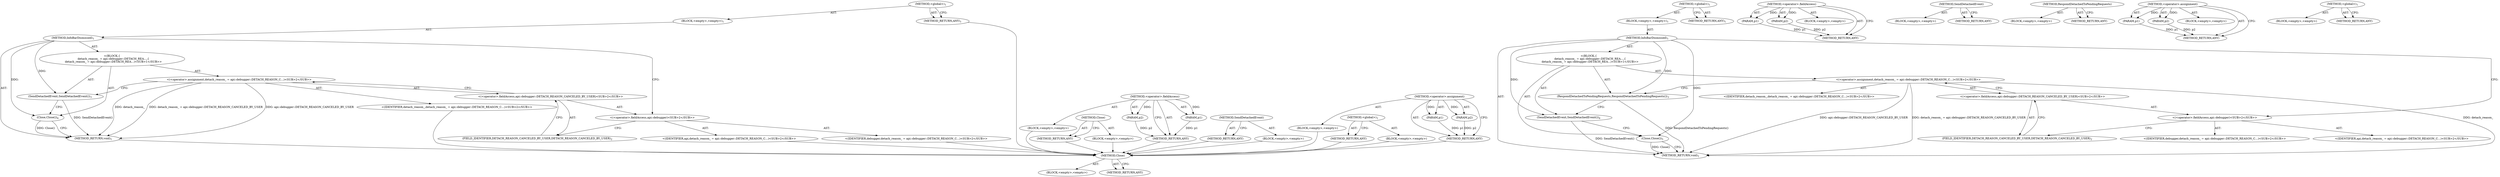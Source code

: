 digraph "&lt;global&gt;" {
vulnerable_6 [label=<(METHOD,&lt;global&gt;)<SUB>1</SUB>>];
vulnerable_7 [label=<(BLOCK,&lt;empty&gt;,&lt;empty&gt;)<SUB>1</SUB>>];
vulnerable_8 [label=<(METHOD,InfoBarDismissed)<SUB>1</SUB>>];
vulnerable_9 [label="<(BLOCK,{
   detach_reason_ = api::debugger::DETACH_REA...,{
   detach_reason_ = api::debugger::DETACH_REA...)<SUB>1</SUB>>"];
vulnerable_10 [label="<(&lt;operator&gt;.assignment,detach_reason_ = api::debugger::DETACH_REASON_C...)<SUB>2</SUB>>"];
vulnerable_11 [label="<(IDENTIFIER,detach_reason_,detach_reason_ = api::debugger::DETACH_REASON_C...)<SUB>2</SUB>>"];
vulnerable_12 [label="<(&lt;operator&gt;.fieldAccess,api::debugger::DETACH_REASON_CANCELED_BY_USER)<SUB>2</SUB>>"];
vulnerable_13 [label="<(&lt;operator&gt;.fieldAccess,api::debugger)<SUB>2</SUB>>"];
vulnerable_14 [label="<(IDENTIFIER,api,detach_reason_ = api::debugger::DETACH_REASON_C...)<SUB>2</SUB>>"];
vulnerable_15 [label="<(IDENTIFIER,debugger,detach_reason_ = api::debugger::DETACH_REASON_C...)<SUB>2</SUB>>"];
vulnerable_16 [label=<(FIELD_IDENTIFIER,DETACH_REASON_CANCELED_BY_USER,DETACH_REASON_CANCELED_BY_USER)<SUB>2</SUB>>];
vulnerable_17 [label=<(SendDetachedEvent,SendDetachedEvent())<SUB>3</SUB>>];
vulnerable_18 [label=<(Close,Close())<SUB>4</SUB>>];
vulnerable_19 [label=<(METHOD_RETURN,void)<SUB>1</SUB>>];
vulnerable_21 [label=<(METHOD_RETURN,ANY)<SUB>1</SUB>>];
vulnerable_41 [label=<(METHOD,&lt;operator&gt;.fieldAccess)>];
vulnerable_42 [label=<(PARAM,p1)>];
vulnerable_43 [label=<(PARAM,p2)>];
vulnerable_44 [label=<(BLOCK,&lt;empty&gt;,&lt;empty&gt;)>];
vulnerable_45 [label=<(METHOD_RETURN,ANY)>];
vulnerable_49 [label=<(METHOD,Close)>];
vulnerable_50 [label=<(BLOCK,&lt;empty&gt;,&lt;empty&gt;)>];
vulnerable_51 [label=<(METHOD_RETURN,ANY)>];
vulnerable_46 [label=<(METHOD,SendDetachedEvent)>];
vulnerable_47 [label=<(BLOCK,&lt;empty&gt;,&lt;empty&gt;)>];
vulnerable_48 [label=<(METHOD_RETURN,ANY)>];
vulnerable_36 [label=<(METHOD,&lt;operator&gt;.assignment)>];
vulnerable_37 [label=<(PARAM,p1)>];
vulnerable_38 [label=<(PARAM,p2)>];
vulnerable_39 [label=<(BLOCK,&lt;empty&gt;,&lt;empty&gt;)>];
vulnerable_40 [label=<(METHOD_RETURN,ANY)>];
vulnerable_30 [label=<(METHOD,&lt;global&gt;)<SUB>1</SUB>>];
vulnerable_31 [label=<(BLOCK,&lt;empty&gt;,&lt;empty&gt;)>];
vulnerable_32 [label=<(METHOD_RETURN,ANY)>];
fixed_53 [label=<(METHOD,Close)>];
fixed_54 [label=<(BLOCK,&lt;empty&gt;,&lt;empty&gt;)>];
fixed_55 [label=<(METHOD_RETURN,ANY)>];
fixed_6 [label=<(METHOD,&lt;global&gt;)<SUB>1</SUB>>];
fixed_7 [label=<(BLOCK,&lt;empty&gt;,&lt;empty&gt;)<SUB>1</SUB>>];
fixed_8 [label=<(METHOD,InfoBarDismissed)<SUB>1</SUB>>];
fixed_9 [label="<(BLOCK,{
   detach_reason_ = api::debugger::DETACH_REA...,{
   detach_reason_ = api::debugger::DETACH_REA...)<SUB>1</SUB>>"];
fixed_10 [label="<(&lt;operator&gt;.assignment,detach_reason_ = api::debugger::DETACH_REASON_C...)<SUB>2</SUB>>"];
fixed_11 [label="<(IDENTIFIER,detach_reason_,detach_reason_ = api::debugger::DETACH_REASON_C...)<SUB>2</SUB>>"];
fixed_12 [label="<(&lt;operator&gt;.fieldAccess,api::debugger::DETACH_REASON_CANCELED_BY_USER)<SUB>2</SUB>>"];
fixed_13 [label="<(&lt;operator&gt;.fieldAccess,api::debugger)<SUB>2</SUB>>"];
fixed_14 [label="<(IDENTIFIER,api,detach_reason_ = api::debugger::DETACH_REASON_C...)<SUB>2</SUB>>"];
fixed_15 [label="<(IDENTIFIER,debugger,detach_reason_ = api::debugger::DETACH_REASON_C...)<SUB>2</SUB>>"];
fixed_16 [label=<(FIELD_IDENTIFIER,DETACH_REASON_CANCELED_BY_USER,DETACH_REASON_CANCELED_BY_USER)<SUB>2</SUB>>];
fixed_17 [label=<(RespondDetachedToPendingRequests,RespondDetachedToPendingRequests())<SUB>3</SUB>>];
fixed_18 [label=<(SendDetachedEvent,SendDetachedEvent())<SUB>4</SUB>>];
fixed_19 [label=<(Close,Close())<SUB>5</SUB>>];
fixed_20 [label=<(METHOD_RETURN,void)<SUB>1</SUB>>];
fixed_22 [label=<(METHOD_RETURN,ANY)<SUB>1</SUB>>];
fixed_42 [label=<(METHOD,&lt;operator&gt;.fieldAccess)>];
fixed_43 [label=<(PARAM,p1)>];
fixed_44 [label=<(PARAM,p2)>];
fixed_45 [label=<(BLOCK,&lt;empty&gt;,&lt;empty&gt;)>];
fixed_46 [label=<(METHOD_RETURN,ANY)>];
fixed_50 [label=<(METHOD,SendDetachedEvent)>];
fixed_51 [label=<(BLOCK,&lt;empty&gt;,&lt;empty&gt;)>];
fixed_52 [label=<(METHOD_RETURN,ANY)>];
fixed_47 [label=<(METHOD,RespondDetachedToPendingRequests)>];
fixed_48 [label=<(BLOCK,&lt;empty&gt;,&lt;empty&gt;)>];
fixed_49 [label=<(METHOD_RETURN,ANY)>];
fixed_37 [label=<(METHOD,&lt;operator&gt;.assignment)>];
fixed_38 [label=<(PARAM,p1)>];
fixed_39 [label=<(PARAM,p2)>];
fixed_40 [label=<(BLOCK,&lt;empty&gt;,&lt;empty&gt;)>];
fixed_41 [label=<(METHOD_RETURN,ANY)>];
fixed_31 [label=<(METHOD,&lt;global&gt;)<SUB>1</SUB>>];
fixed_32 [label=<(BLOCK,&lt;empty&gt;,&lt;empty&gt;)>];
fixed_33 [label=<(METHOD_RETURN,ANY)>];
vulnerable_6 -> vulnerable_7  [key=0, label="AST: "];
vulnerable_6 -> vulnerable_21  [key=0, label="AST: "];
vulnerable_6 -> vulnerable_21  [key=1, label="CFG: "];
vulnerable_7 -> vulnerable_8  [key=0, label="AST: "];
vulnerable_8 -> vulnerable_9  [key=0, label="AST: "];
vulnerable_8 -> vulnerable_19  [key=0, label="AST: "];
vulnerable_8 -> vulnerable_13  [key=0, label="CFG: "];
vulnerable_8 -> vulnerable_17  [key=0, label="DDG: "];
vulnerable_8 -> vulnerable_18  [key=0, label="DDG: "];
vulnerable_9 -> vulnerable_10  [key=0, label="AST: "];
vulnerable_9 -> vulnerable_17  [key=0, label="AST: "];
vulnerable_9 -> vulnerable_18  [key=0, label="AST: "];
vulnerable_10 -> vulnerable_11  [key=0, label="AST: "];
vulnerable_10 -> vulnerable_12  [key=0, label="AST: "];
vulnerable_10 -> vulnerable_17  [key=0, label="CFG: "];
vulnerable_10 -> vulnerable_19  [key=0, label="DDG: api::debugger::DETACH_REASON_CANCELED_BY_USER"];
vulnerable_10 -> vulnerable_19  [key=1, label="DDG: detach_reason_ = api::debugger::DETACH_REASON_CANCELED_BY_USER"];
vulnerable_10 -> vulnerable_19  [key=2, label="DDG: detach_reason_"];
vulnerable_11 -> fixed_53  [key=0];
vulnerable_12 -> vulnerable_13  [key=0, label="AST: "];
vulnerable_12 -> vulnerable_16  [key=0, label="AST: "];
vulnerable_12 -> vulnerable_10  [key=0, label="CFG: "];
vulnerable_13 -> vulnerable_14  [key=0, label="AST: "];
vulnerable_13 -> vulnerable_15  [key=0, label="AST: "];
vulnerable_13 -> vulnerable_16  [key=0, label="CFG: "];
vulnerable_14 -> fixed_53  [key=0];
vulnerable_15 -> fixed_53  [key=0];
vulnerable_16 -> vulnerable_12  [key=0, label="CFG: "];
vulnerable_17 -> vulnerable_18  [key=0, label="CFG: "];
vulnerable_17 -> vulnerable_19  [key=0, label="DDG: SendDetachedEvent()"];
vulnerable_18 -> vulnerable_19  [key=0, label="CFG: "];
vulnerable_18 -> vulnerable_19  [key=1, label="DDG: Close()"];
vulnerable_19 -> fixed_53  [key=0];
vulnerable_21 -> fixed_53  [key=0];
vulnerable_41 -> vulnerable_42  [key=0, label="AST: "];
vulnerable_41 -> vulnerable_42  [key=1, label="DDG: "];
vulnerable_41 -> vulnerable_44  [key=0, label="AST: "];
vulnerable_41 -> vulnerable_43  [key=0, label="AST: "];
vulnerable_41 -> vulnerable_43  [key=1, label="DDG: "];
vulnerable_41 -> vulnerable_45  [key=0, label="AST: "];
vulnerable_41 -> vulnerable_45  [key=1, label="CFG: "];
vulnerable_42 -> vulnerable_45  [key=0, label="DDG: p1"];
vulnerable_43 -> vulnerable_45  [key=0, label="DDG: p2"];
vulnerable_44 -> fixed_53  [key=0];
vulnerable_45 -> fixed_53  [key=0];
vulnerable_49 -> vulnerable_50  [key=0, label="AST: "];
vulnerable_49 -> vulnerable_51  [key=0, label="AST: "];
vulnerable_49 -> vulnerable_51  [key=1, label="CFG: "];
vulnerable_50 -> fixed_53  [key=0];
vulnerable_51 -> fixed_53  [key=0];
vulnerable_46 -> vulnerable_47  [key=0, label="AST: "];
vulnerable_46 -> vulnerable_48  [key=0, label="AST: "];
vulnerable_46 -> vulnerable_48  [key=1, label="CFG: "];
vulnerable_47 -> fixed_53  [key=0];
vulnerable_48 -> fixed_53  [key=0];
vulnerable_36 -> vulnerable_37  [key=0, label="AST: "];
vulnerable_36 -> vulnerable_37  [key=1, label="DDG: "];
vulnerable_36 -> vulnerable_39  [key=0, label="AST: "];
vulnerable_36 -> vulnerable_38  [key=0, label="AST: "];
vulnerable_36 -> vulnerable_38  [key=1, label="DDG: "];
vulnerable_36 -> vulnerable_40  [key=0, label="AST: "];
vulnerable_36 -> vulnerable_40  [key=1, label="CFG: "];
vulnerable_37 -> vulnerable_40  [key=0, label="DDG: p1"];
vulnerable_38 -> vulnerable_40  [key=0, label="DDG: p2"];
vulnerable_39 -> fixed_53  [key=0];
vulnerable_40 -> fixed_53  [key=0];
vulnerable_30 -> vulnerable_31  [key=0, label="AST: "];
vulnerable_30 -> vulnerable_32  [key=0, label="AST: "];
vulnerable_30 -> vulnerable_32  [key=1, label="CFG: "];
vulnerable_31 -> fixed_53  [key=0];
vulnerable_32 -> fixed_53  [key=0];
fixed_53 -> fixed_54  [key=0, label="AST: "];
fixed_53 -> fixed_55  [key=0, label="AST: "];
fixed_53 -> fixed_55  [key=1, label="CFG: "];
fixed_6 -> fixed_7  [key=0, label="AST: "];
fixed_6 -> fixed_22  [key=0, label="AST: "];
fixed_6 -> fixed_22  [key=1, label="CFG: "];
fixed_7 -> fixed_8  [key=0, label="AST: "];
fixed_8 -> fixed_9  [key=0, label="AST: "];
fixed_8 -> fixed_20  [key=0, label="AST: "];
fixed_8 -> fixed_13  [key=0, label="CFG: "];
fixed_8 -> fixed_17  [key=0, label="DDG: "];
fixed_8 -> fixed_18  [key=0, label="DDG: "];
fixed_8 -> fixed_19  [key=0, label="DDG: "];
fixed_9 -> fixed_10  [key=0, label="AST: "];
fixed_9 -> fixed_17  [key=0, label="AST: "];
fixed_9 -> fixed_18  [key=0, label="AST: "];
fixed_9 -> fixed_19  [key=0, label="AST: "];
fixed_10 -> fixed_11  [key=0, label="AST: "];
fixed_10 -> fixed_12  [key=0, label="AST: "];
fixed_10 -> fixed_17  [key=0, label="CFG: "];
fixed_10 -> fixed_20  [key=0, label="DDG: api::debugger::DETACH_REASON_CANCELED_BY_USER"];
fixed_10 -> fixed_20  [key=1, label="DDG: detach_reason_ = api::debugger::DETACH_REASON_CANCELED_BY_USER"];
fixed_10 -> fixed_20  [key=2, label="DDG: detach_reason_"];
fixed_12 -> fixed_13  [key=0, label="AST: "];
fixed_12 -> fixed_16  [key=0, label="AST: "];
fixed_12 -> fixed_10  [key=0, label="CFG: "];
fixed_13 -> fixed_14  [key=0, label="AST: "];
fixed_13 -> fixed_15  [key=0, label="AST: "];
fixed_13 -> fixed_16  [key=0, label="CFG: "];
fixed_16 -> fixed_12  [key=0, label="CFG: "];
fixed_17 -> fixed_18  [key=0, label="CFG: "];
fixed_17 -> fixed_20  [key=0, label="DDG: RespondDetachedToPendingRequests()"];
fixed_18 -> fixed_19  [key=0, label="CFG: "];
fixed_18 -> fixed_20  [key=0, label="DDG: SendDetachedEvent()"];
fixed_19 -> fixed_20  [key=0, label="CFG: "];
fixed_19 -> fixed_20  [key=1, label="DDG: Close()"];
fixed_42 -> fixed_43  [key=0, label="AST: "];
fixed_42 -> fixed_43  [key=1, label="DDG: "];
fixed_42 -> fixed_45  [key=0, label="AST: "];
fixed_42 -> fixed_44  [key=0, label="AST: "];
fixed_42 -> fixed_44  [key=1, label="DDG: "];
fixed_42 -> fixed_46  [key=0, label="AST: "];
fixed_42 -> fixed_46  [key=1, label="CFG: "];
fixed_43 -> fixed_46  [key=0, label="DDG: p1"];
fixed_44 -> fixed_46  [key=0, label="DDG: p2"];
fixed_50 -> fixed_51  [key=0, label="AST: "];
fixed_50 -> fixed_52  [key=0, label="AST: "];
fixed_50 -> fixed_52  [key=1, label="CFG: "];
fixed_47 -> fixed_48  [key=0, label="AST: "];
fixed_47 -> fixed_49  [key=0, label="AST: "];
fixed_47 -> fixed_49  [key=1, label="CFG: "];
fixed_37 -> fixed_38  [key=0, label="AST: "];
fixed_37 -> fixed_38  [key=1, label="DDG: "];
fixed_37 -> fixed_40  [key=0, label="AST: "];
fixed_37 -> fixed_39  [key=0, label="AST: "];
fixed_37 -> fixed_39  [key=1, label="DDG: "];
fixed_37 -> fixed_41  [key=0, label="AST: "];
fixed_37 -> fixed_41  [key=1, label="CFG: "];
fixed_38 -> fixed_41  [key=0, label="DDG: p1"];
fixed_39 -> fixed_41  [key=0, label="DDG: p2"];
fixed_31 -> fixed_32  [key=0, label="AST: "];
fixed_31 -> fixed_33  [key=0, label="AST: "];
fixed_31 -> fixed_33  [key=1, label="CFG: "];
}
